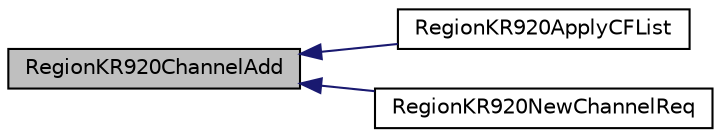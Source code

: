 digraph "RegionKR920ChannelAdd"
{
  edge [fontname="Helvetica",fontsize="10",labelfontname="Helvetica",labelfontsize="10"];
  node [fontname="Helvetica",fontsize="10",shape=record];
  rankdir="LR";
  Node29 [label="RegionKR920ChannelAdd",height=0.2,width=0.4,color="black", fillcolor="grey75", style="filled", fontcolor="black"];
  Node29 -> Node30 [dir="back",color="midnightblue",fontsize="10",style="solid"];
  Node30 [label="RegionKR920ApplyCFList",height=0.2,width=0.4,color="black", fillcolor="white", style="filled",URL="$group___r_e_g_i_o_n_k_r920.html#ga7b758b39bc0f003f90deaa751a596b02",tooltip="The function parses the input buffer and sets up the channels of the CF list. "];
  Node29 -> Node31 [dir="back",color="midnightblue",fontsize="10",style="solid"];
  Node31 [label="RegionKR920NewChannelReq",height=0.2,width=0.4,color="black", fillcolor="white", style="filled",URL="$group___r_e_g_i_o_n_k_r920.html#gab6853b28eeb36ffabfe8c7c77bcd305d",tooltip="The function processes a Channel Request. "];
}
